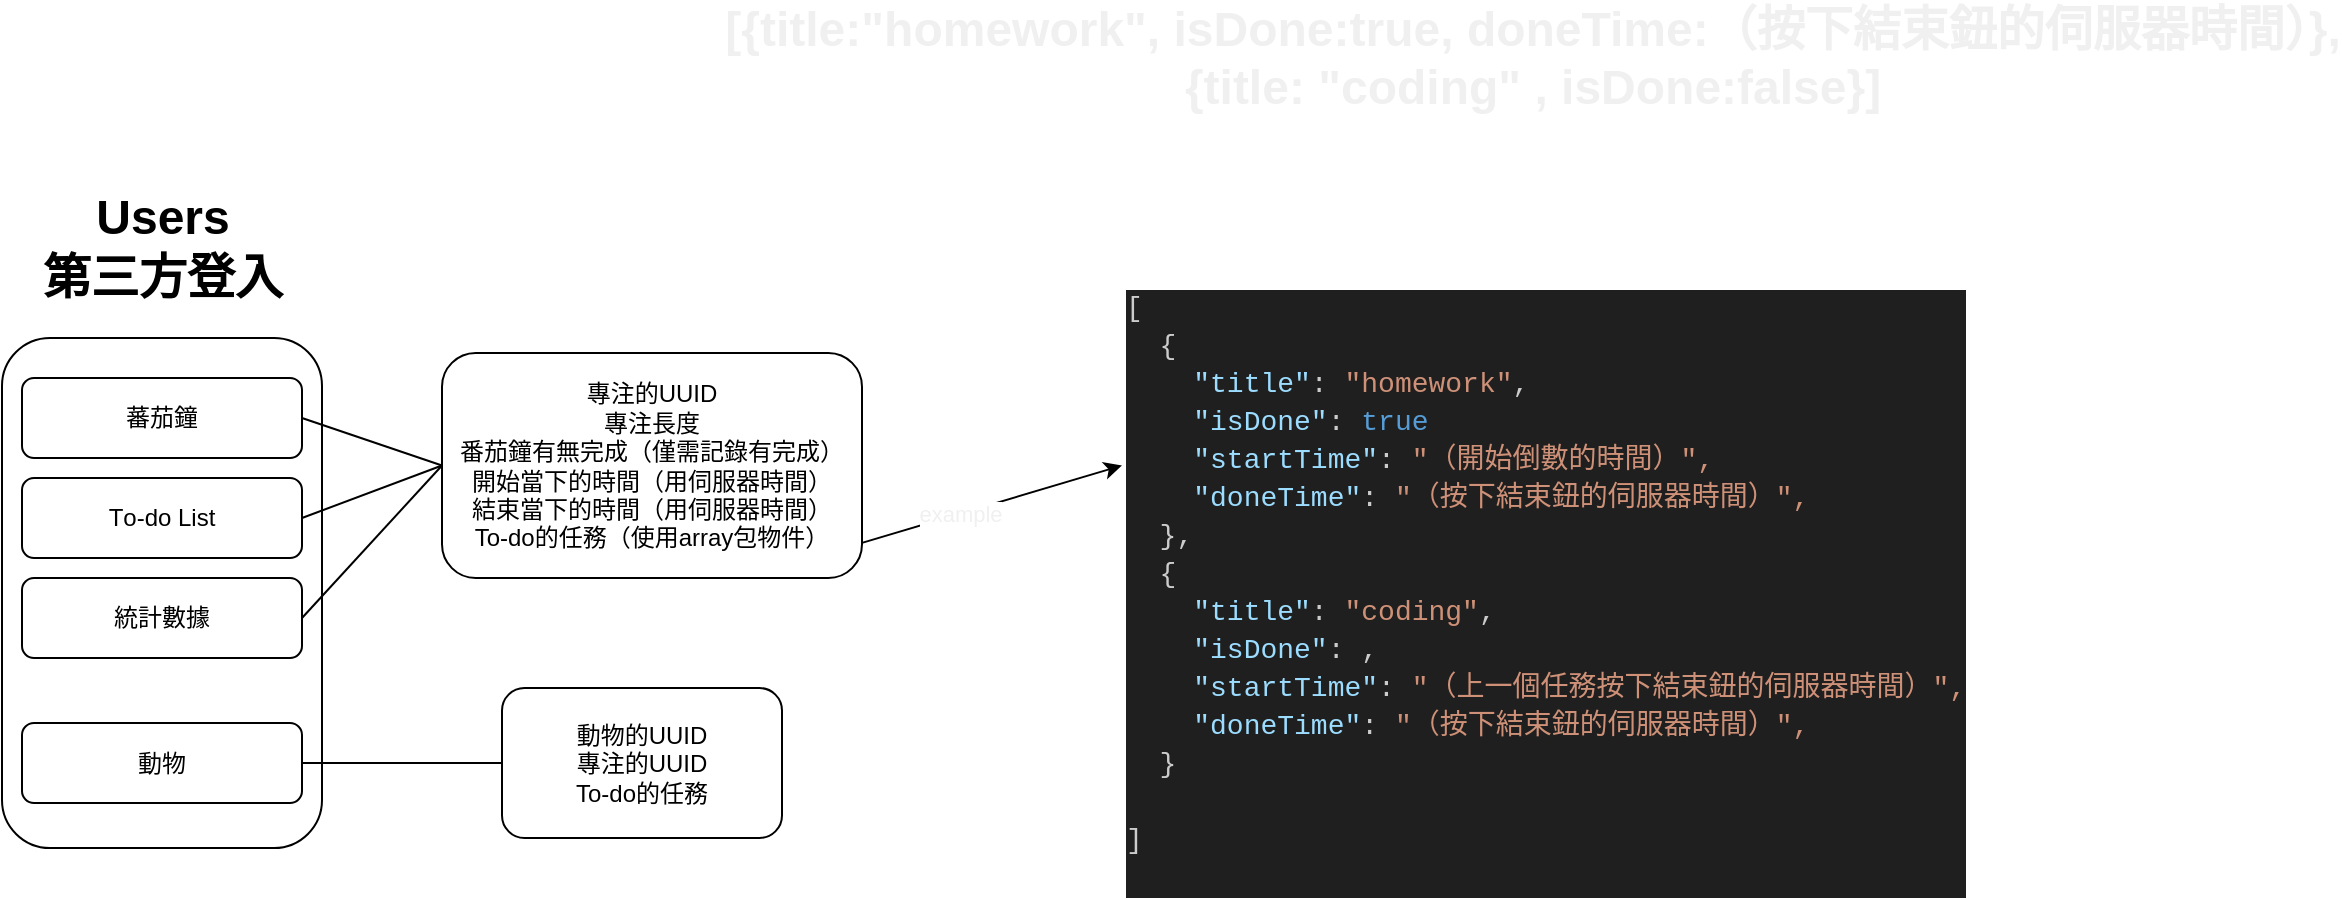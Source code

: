 <mxfile><diagram id="QRlOaEcI3eAQjHxyDdCS" name="第1頁"><mxGraphModel dx="722" dy="243" grid="1" gridSize="10" guides="1" tooltips="1" connect="1" arrows="1" fold="1" page="1" pageScale="1" pageWidth="850" pageHeight="1100" math="0" shadow="0"><root><mxCell id="0"/><mxCell id="1" parent="0"/><mxCell id="20" value="" style="rounded=1;whiteSpace=wrap;html=1;" parent="1" vertex="1"><mxGeometry x="70" y="220" width="160" height="255" as="geometry"/></mxCell><mxCell id="21" value="Users" style="text;strokeColor=none;fillColor=none;html=1;fontSize=24;fontStyle=1;verticalAlign=middle;align=center;" parent="1" vertex="1"><mxGeometry x="100" y="140" width="100" height="40" as="geometry"/></mxCell><mxCell id="22" value="第三方登入" style="text;strokeColor=none;fillColor=none;html=1;fontSize=24;fontStyle=1;verticalAlign=middle;align=center;" parent="1" vertex="1"><mxGeometry x="100" y="170" width="100" height="40" as="geometry"/></mxCell><mxCell id="23" value="蕃茄鐘" style="rounded=1;whiteSpace=wrap;html=1;fillColor=none;" parent="1" vertex="1"><mxGeometry x="80" y="240" width="140" height="40" as="geometry"/></mxCell><mxCell id="24" value="動物" style="rounded=1;whiteSpace=wrap;html=1;fillColor=none;" parent="1" vertex="1"><mxGeometry x="80" y="412.5" width="140" height="40" as="geometry"/></mxCell><mxCell id="26" value="專注的UUID&lt;br&gt;專注長度&lt;br&gt;番茄鐘有無完成（僅需記錄有完成）&lt;br&gt;開始當下的時間（用伺服器時間）&lt;br&gt;結束當下的時間（用伺服器時間）&lt;br&gt;To-do的任務（使用array包物件）" style="rounded=1;whiteSpace=wrap;html=1;fillColor=none;" parent="1" vertex="1"><mxGeometry x="290" y="227.5" width="210" height="112.5" as="geometry"/></mxCell><mxCell id="27" value="&lt;span style=&quot;font-kerning: none;&quot; class=&quot;OYPEnA font-feature-liga-off font-feature-clig-off font-feature-calt-off text-decoration-none text-strikethrough-none&quot;&gt;To-do List&lt;/span&gt;" style="rounded=1;whiteSpace=wrap;html=1;fillColor=none;" parent="1" vertex="1"><mxGeometry x="80" y="290" width="140" height="40" as="geometry"/></mxCell><mxCell id="28" value="" style="endArrow=none;html=1;fontColor=#F0F0F0;exitX=1;exitY=0.5;exitDx=0;exitDy=0;entryX=0;entryY=0.5;entryDx=0;entryDy=0;" parent="1" source="23" target="26" edge="1"><mxGeometry width="50" height="50" relative="1" as="geometry"><mxPoint x="360" y="280" as="sourcePoint"/><mxPoint x="410" y="230" as="targetPoint"/></mxGeometry></mxCell><mxCell id="30" value="" style="endArrow=none;html=1;fontColor=#F0F0F0;exitX=1;exitY=0.5;exitDx=0;exitDy=0;entryX=0;entryY=0.5;entryDx=0;entryDy=0;" parent="1" source="27" target="26" edge="1"><mxGeometry width="50" height="50" relative="1" as="geometry"><mxPoint x="310" y="360" as="sourcePoint"/><mxPoint x="370" y="345" as="targetPoint"/></mxGeometry></mxCell><mxCell id="35" value="動物的UUID&lt;br&gt;專注的UUID&lt;br&gt;To-do的任務" style="rounded=1;whiteSpace=wrap;html=1;fillColor=none;" parent="1" vertex="1"><mxGeometry x="320" y="395" width="140" height="75" as="geometry"/></mxCell><mxCell id="36" value="" style="endArrow=none;html=1;fontColor=#F0F0F0;exitX=1;exitY=0.5;exitDx=0;exitDy=0;entryX=0;entryY=0.5;entryDx=0;entryDy=0;" parent="1" source="24" target="35" edge="1"><mxGeometry width="50" height="50" relative="1" as="geometry"><mxPoint x="130" y="390" as="sourcePoint"/><mxPoint x="180" y="340" as="targetPoint"/></mxGeometry></mxCell><mxCell id="37" value="統計數據" style="rounded=1;whiteSpace=wrap;html=1;fillColor=none;" parent="1" vertex="1"><mxGeometry x="80" y="340" width="140" height="40" as="geometry"/></mxCell><mxCell id="39" value="" style="endArrow=none;html=1;fontColor=#F0F0F0;exitX=1;exitY=0.5;exitDx=0;exitDy=0;entryX=0;entryY=0.5;entryDx=0;entryDy=0;" parent="1" source="37" target="26" edge="1"><mxGeometry width="50" height="50" relative="1" as="geometry"><mxPoint x="240" y="365" as="sourcePoint"/><mxPoint x="290" y="280" as="targetPoint"/></mxGeometry></mxCell><mxCell id="40" value="[{title:&quot;homework&quot;, isDone:true, doneTime:（按下結束鈕的伺服器時間）},&lt;br&gt;{title: &quot;coding&quot; , isDone:false}]" style="text;strokeColor=none;fillColor=none;html=1;fontSize=24;fontStyle=1;verticalAlign=middle;align=center;fontColor=#F0F0F0;" parent="1" vertex="1"><mxGeometry x="570" y="60" width="530" height="40" as="geometry"/></mxCell><mxCell id="41" value="" style="endArrow=classic;html=1;fontColor=#F0F0F0;entryX=0;entryY=0.5;entryDx=0;entryDy=0;exitX=1;exitY=0.844;exitDx=0;exitDy=0;exitPerimeter=0;" parent="1" source="26" target="42" edge="1"><mxGeometry width="50" height="50" relative="1" as="geometry"><mxPoint x="500" y="325" as="sourcePoint"/><mxPoint x="590" y="255" as="targetPoint"/></mxGeometry></mxCell><mxCell id="43" value="example" style="edgeLabel;html=1;align=center;verticalAlign=middle;resizable=0;points=[];fontColor=#F0F0F0;" parent="41" vertex="1" connectable="0"><mxGeometry x="-0.252" relative="1" as="geometry"><mxPoint as="offset"/></mxGeometry></mxCell><mxCell id="42" value="&lt;div style=&quot;background-color: rgb(31, 31, 31); font-family: Consolas, &amp;quot;Courier New&amp;quot;, monospace; font-weight: normal; font-size: 14px; line-height: 19px;&quot;&gt;&lt;div style=&quot;&quot;&gt;&lt;div style=&quot;line-height: 19px;&quot;&gt;&lt;div style=&quot;color: rgb(204, 204, 204);&quot;&gt;[&lt;/div&gt;&lt;div style=&quot;color: rgb(204, 204, 204);&quot;&gt;&amp;nbsp; {&lt;/div&gt;&lt;div style=&quot;color: rgb(204, 204, 204);&quot;&gt;&amp;nbsp; &amp;nbsp; &lt;span style=&quot;color: #9cdcfe;&quot;&gt;&quot;title&quot;&lt;/span&gt;: &lt;span style=&quot;color: #ce9178;&quot;&gt;&quot;homework&quot;&lt;/span&gt;,&lt;/div&gt;&lt;div style=&quot;&quot;&gt;&lt;span style=&quot;color: rgb(204, 204, 204);&quot;&gt;&amp;nbsp; &amp;nbsp; &lt;span style=&quot;color: #9cdcfe;&quot;&gt;&quot;isDone&quot;&lt;/span&gt;: &lt;/span&gt;&lt;font color=&quot;#569cd6&quot;&gt;true&lt;/font&gt;&lt;/div&gt;&lt;div style=&quot;&quot;&gt;&lt;div style=&quot;color: rgb(204, 204, 204);&quot;&gt;&amp;nbsp; &amp;nbsp;&amp;nbsp;&lt;span style=&quot;color: rgb(156, 220, 254);&quot;&gt;&quot;startTime&quot;&lt;/span&gt;:&amp;nbsp;&lt;span style=&quot;color: rgb(206, 145, 120);&quot;&gt;&quot;（&lt;/span&gt;&lt;span style=&quot;color: rgb(206, 145, 120);&quot;&gt;開始倒數的時間&lt;/span&gt;&lt;span style=&quot;color: rgb(206, 145, 120);&quot;&gt;）&quot;,&lt;/span&gt;&lt;br&gt;&lt;/div&gt;&lt;div style=&quot;color: rgb(204, 204, 204);&quot;&gt;&lt;div&gt;&amp;nbsp; &amp;nbsp;&amp;nbsp;&lt;span style=&quot;color: rgb(156, 220, 254);&quot;&gt;&quot;doneTime&quot;&lt;/span&gt;:&amp;nbsp;&lt;span style=&quot;color: rgb(206, 145, 120);&quot;&gt;&quot;（按下結束鈕的伺服器時間）&quot;,&lt;/span&gt;&lt;/div&gt;&lt;/div&gt;&lt;/div&gt;&lt;div style=&quot;color: rgb(204, 204, 204);&quot;&gt;&amp;nbsp; },&lt;/div&gt;&lt;div style=&quot;color: rgb(204, 204, 204);&quot;&gt;&amp;nbsp; {&lt;/div&gt;&lt;div style=&quot;color: rgb(204, 204, 204);&quot;&gt;&amp;nbsp; &amp;nbsp; &lt;span style=&quot;color: #9cdcfe;&quot;&gt;&quot;title&quot;&lt;/span&gt;: &lt;span style=&quot;color: #ce9178;&quot;&gt;&quot;coding&quot;&lt;/span&gt;,&lt;/div&gt;&lt;div style=&quot;color: rgb(204, 204, 204);&quot;&gt;&amp;nbsp; &amp;nbsp; &lt;span style=&quot;color: #9cdcfe;&quot;&gt;&quot;isDone&quot;&lt;/span&gt;: ,&lt;/div&gt;&lt;div style=&quot;color: rgb(204, 204, 204);&quot;&gt;&amp;nbsp; &amp;nbsp;&amp;nbsp;&lt;span style=&quot;color: rgb(156, 220, 254);&quot;&gt;&quot;startTime&quot;&lt;/span&gt;:&amp;nbsp;&lt;span style=&quot;color: rgb(206, 145, 120);&quot;&gt;&quot;&lt;/span&gt;&lt;span style=&quot;color: rgb(206, 145, 120);&quot;&gt;（上一個任務按下結束鈕的伺服器時間）&lt;/span&gt;&lt;span style=&quot;color: rgb(206, 145, 120);&quot;&gt;&quot;,&lt;/span&gt;&lt;br&gt;&lt;/div&gt;&lt;div style=&quot;color: rgb(204, 204, 204);&quot;&gt;&lt;div&gt;&lt;div&gt;&amp;nbsp; &amp;nbsp;&amp;nbsp;&lt;span style=&quot;color: rgb(156, 220, 254);&quot;&gt;&quot;doneTime&quot;&lt;/span&gt;:&amp;nbsp;&lt;span style=&quot;color: rgb(206, 145, 120);&quot;&gt;&quot;（按下結束鈕的伺服器時間）&quot;,&lt;/span&gt;&lt;/div&gt;&lt;div&gt;&lt;/div&gt;&lt;/div&gt;&lt;div&gt;&lt;/div&gt;&lt;div&gt;&amp;nbsp; }&lt;br&gt;&lt;/div&gt;&lt;div&gt;&lt;br&gt;&lt;/div&gt;&lt;/div&gt;&lt;div style=&quot;color: rgb(204, 204, 204);&quot;&gt;]&lt;/div&gt;&lt;br&gt;&lt;/div&gt;&lt;/div&gt;&lt;/div&gt;" style="text;whiteSpace=wrap;html=1;fontColor=#F0F0F0;" parent="1" vertex="1"><mxGeometry x="630" y="188.75" width="430" height="190" as="geometry"/></mxCell></root></mxGraphModel></diagram></mxfile>